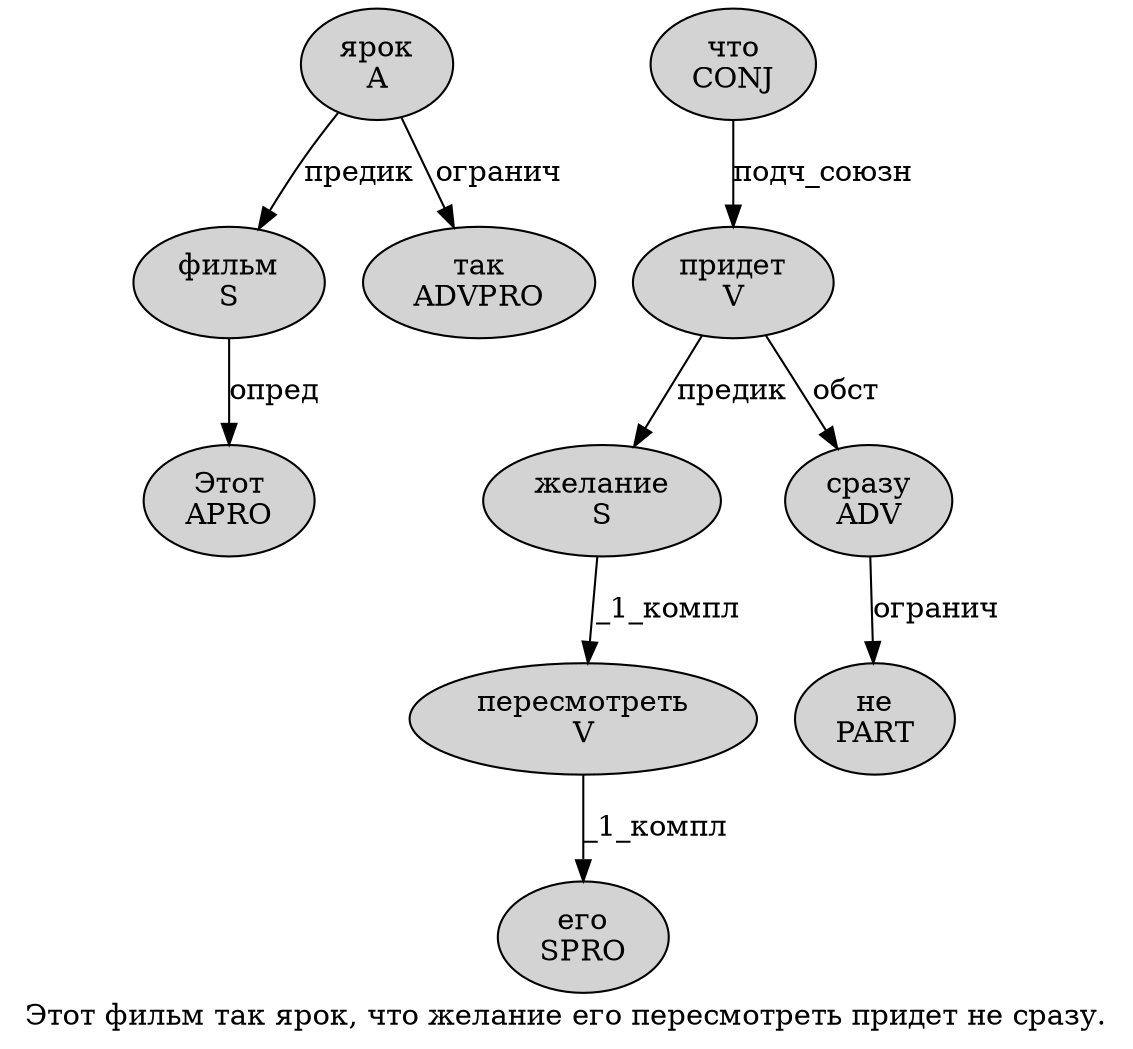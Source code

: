 digraph SENTENCE_129 {
	graph [label="Этот фильм так ярок, что желание его пересмотреть придет не сразу."]
	node [style=filled]
		0 [label="Этот
APRO" color="" fillcolor=lightgray penwidth=1 shape=ellipse]
		1 [label="фильм
S" color="" fillcolor=lightgray penwidth=1 shape=ellipse]
		2 [label="так
ADVPRO" color="" fillcolor=lightgray penwidth=1 shape=ellipse]
		3 [label="ярок
A" color="" fillcolor=lightgray penwidth=1 shape=ellipse]
		5 [label="что
CONJ" color="" fillcolor=lightgray penwidth=1 shape=ellipse]
		6 [label="желание
S" color="" fillcolor=lightgray penwidth=1 shape=ellipse]
		7 [label="его
SPRO" color="" fillcolor=lightgray penwidth=1 shape=ellipse]
		8 [label="пересмотреть
V" color="" fillcolor=lightgray penwidth=1 shape=ellipse]
		9 [label="придет
V" color="" fillcolor=lightgray penwidth=1 shape=ellipse]
		10 [label="не
PART" color="" fillcolor=lightgray penwidth=1 shape=ellipse]
		11 [label="сразу
ADV" color="" fillcolor=lightgray penwidth=1 shape=ellipse]
			11 -> 10 [label="огранич"]
			1 -> 0 [label="опред"]
			5 -> 9 [label="подч_союзн"]
			6 -> 8 [label="_1_компл"]
			3 -> 1 [label="предик"]
			3 -> 2 [label="огранич"]
			9 -> 6 [label="предик"]
			9 -> 11 [label="обст"]
			8 -> 7 [label="_1_компл"]
}